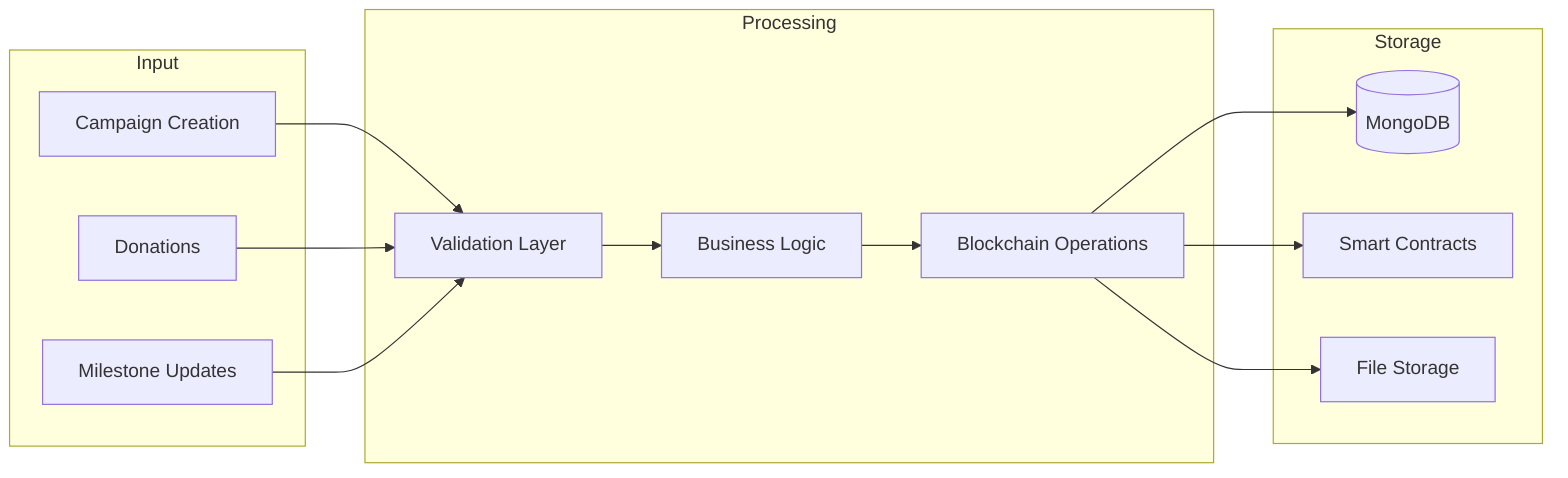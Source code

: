 graph LR
    subgraph Input
        A[Campaign Creation]
        B[Donations]
        C[Milestone Updates]
    end

    subgraph Processing
        D[Validation Layer]
        E[Business Logic]
        F[Blockchain Operations]
    end

    subgraph Storage
        G[(MongoDB)]
        H[Smart Contracts]
        I[File Storage]
    end

    A & B & C --> D
    D --> E
    E --> F
    F --> G & H & I